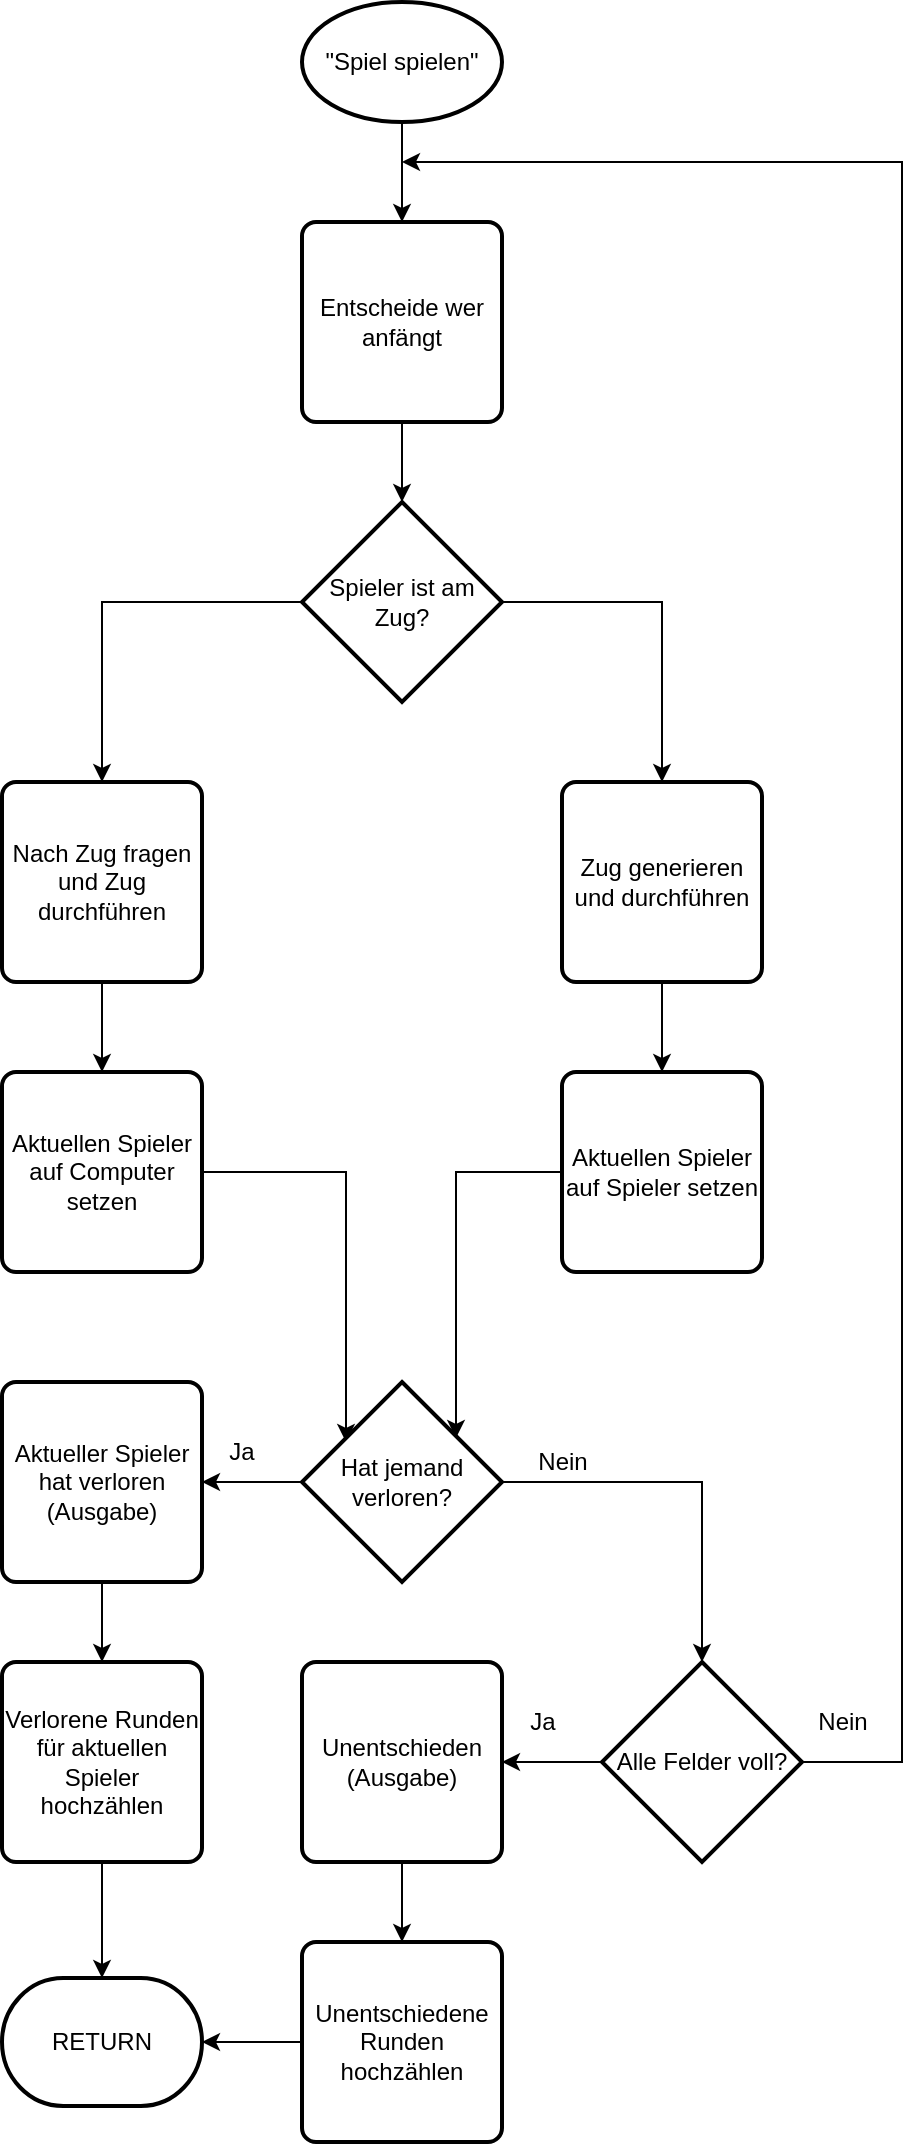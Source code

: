 <mxfile version="18.0.8" type="device"><diagram id="mBw73I11wRecYh2NMWaE" name="Page-1"><mxGraphModel dx="870" dy="534" grid="1" gridSize="10" guides="1" tooltips="1" connect="1" arrows="1" fold="1" page="1" pageScale="1" pageWidth="827" pageHeight="1169" math="0" shadow="0"><root><mxCell id="0"/><mxCell id="1" parent="0"/><mxCell id="qyjeyJuCGYt8Lhc6B8-B-10" value="" style="edgeStyle=orthogonalEdgeStyle;rounded=0;orthogonalLoop=1;jettySize=auto;html=1;" edge="1" parent="1" source="qyjeyJuCGYt8Lhc6B8-B-1" target="qyjeyJuCGYt8Lhc6B8-B-2"><mxGeometry relative="1" as="geometry"/></mxCell><mxCell id="qyjeyJuCGYt8Lhc6B8-B-1" value="&quot;Spiel spielen&quot;" style="strokeWidth=2;html=1;shape=mxgraph.flowchart.start_1;whiteSpace=wrap;" vertex="1" parent="1"><mxGeometry x="230" y="50" width="100" height="60" as="geometry"/></mxCell><mxCell id="qyjeyJuCGYt8Lhc6B8-B-9" style="edgeStyle=orthogonalEdgeStyle;rounded=0;orthogonalLoop=1;jettySize=auto;html=1;entryX=0.5;entryY=0;entryDx=0;entryDy=0;entryPerimeter=0;" edge="1" parent="1" source="qyjeyJuCGYt8Lhc6B8-B-2" target="qyjeyJuCGYt8Lhc6B8-B-4"><mxGeometry relative="1" as="geometry"/></mxCell><mxCell id="qyjeyJuCGYt8Lhc6B8-B-2" value="Entscheide wer anfängt" style="rounded=1;whiteSpace=wrap;html=1;absoluteArcSize=1;arcSize=14;strokeWidth=2;" vertex="1" parent="1"><mxGeometry x="230" y="160" width="100" height="100" as="geometry"/></mxCell><mxCell id="qyjeyJuCGYt8Lhc6B8-B-7" style="edgeStyle=orthogonalEdgeStyle;rounded=0;orthogonalLoop=1;jettySize=auto;html=1;entryX=0.5;entryY=0;entryDx=0;entryDy=0;" edge="1" parent="1" source="qyjeyJuCGYt8Lhc6B8-B-4" target="qyjeyJuCGYt8Lhc6B8-B-5"><mxGeometry relative="1" as="geometry"/></mxCell><mxCell id="qyjeyJuCGYt8Lhc6B8-B-8" style="edgeStyle=orthogonalEdgeStyle;rounded=0;orthogonalLoop=1;jettySize=auto;html=1;entryX=0.5;entryY=0;entryDx=0;entryDy=0;" edge="1" parent="1" source="qyjeyJuCGYt8Lhc6B8-B-4" target="qyjeyJuCGYt8Lhc6B8-B-6"><mxGeometry relative="1" as="geometry"/></mxCell><mxCell id="qyjeyJuCGYt8Lhc6B8-B-4" value="Spieler ist am Zug?" style="strokeWidth=2;html=1;shape=mxgraph.flowchart.decision;whiteSpace=wrap;" vertex="1" parent="1"><mxGeometry x="230" y="300" width="100" height="100" as="geometry"/></mxCell><mxCell id="qyjeyJuCGYt8Lhc6B8-B-13" value="" style="edgeStyle=orthogonalEdgeStyle;rounded=0;orthogonalLoop=1;jettySize=auto;html=1;" edge="1" parent="1" source="qyjeyJuCGYt8Lhc6B8-B-5" target="qyjeyJuCGYt8Lhc6B8-B-12"><mxGeometry relative="1" as="geometry"/></mxCell><mxCell id="qyjeyJuCGYt8Lhc6B8-B-5" value="Nach Zug fragen und Zug durchführen" style="rounded=1;whiteSpace=wrap;html=1;absoluteArcSize=1;arcSize=14;strokeWidth=2;" vertex="1" parent="1"><mxGeometry x="80" y="440" width="100" height="100" as="geometry"/></mxCell><mxCell id="qyjeyJuCGYt8Lhc6B8-B-15" value="" style="edgeStyle=orthogonalEdgeStyle;rounded=0;orthogonalLoop=1;jettySize=auto;html=1;" edge="1" parent="1" source="qyjeyJuCGYt8Lhc6B8-B-6" target="qyjeyJuCGYt8Lhc6B8-B-14"><mxGeometry relative="1" as="geometry"/></mxCell><mxCell id="qyjeyJuCGYt8Lhc6B8-B-6" value="Zug generieren und durchführen" style="rounded=1;whiteSpace=wrap;html=1;absoluteArcSize=1;arcSize=14;strokeWidth=2;" vertex="1" parent="1"><mxGeometry x="360" y="440" width="100" height="100" as="geometry"/></mxCell><mxCell id="qyjeyJuCGYt8Lhc6B8-B-19" style="edgeStyle=orthogonalEdgeStyle;rounded=0;orthogonalLoop=1;jettySize=auto;html=1;entryX=0.22;entryY=0.3;entryDx=0;entryDy=0;entryPerimeter=0;" edge="1" parent="1" source="qyjeyJuCGYt8Lhc6B8-B-12" target="qyjeyJuCGYt8Lhc6B8-B-16"><mxGeometry relative="1" as="geometry"/></mxCell><mxCell id="qyjeyJuCGYt8Lhc6B8-B-12" value="Aktuellen Spieler auf Computer setzen" style="rounded=1;whiteSpace=wrap;html=1;absoluteArcSize=1;arcSize=14;strokeWidth=2;" vertex="1" parent="1"><mxGeometry x="80" y="585" width="100" height="100" as="geometry"/></mxCell><mxCell id="qyjeyJuCGYt8Lhc6B8-B-20" style="edgeStyle=orthogonalEdgeStyle;rounded=0;orthogonalLoop=1;jettySize=auto;html=1;entryX=0.77;entryY=0.28;entryDx=0;entryDy=0;entryPerimeter=0;" edge="1" parent="1" source="qyjeyJuCGYt8Lhc6B8-B-14" target="qyjeyJuCGYt8Lhc6B8-B-16"><mxGeometry relative="1" as="geometry"/></mxCell><mxCell id="qyjeyJuCGYt8Lhc6B8-B-14" value="Aktuellen Spieler auf Spieler setzen" style="rounded=1;whiteSpace=wrap;html=1;absoluteArcSize=1;arcSize=14;strokeWidth=2;" vertex="1" parent="1"><mxGeometry x="360" y="585" width="100" height="100" as="geometry"/></mxCell><mxCell id="qyjeyJuCGYt8Lhc6B8-B-23" style="edgeStyle=orthogonalEdgeStyle;rounded=0;orthogonalLoop=1;jettySize=auto;html=1;entryX=1;entryY=0.5;entryDx=0;entryDy=0;" edge="1" parent="1" source="qyjeyJuCGYt8Lhc6B8-B-16" target="qyjeyJuCGYt8Lhc6B8-B-22"><mxGeometry relative="1" as="geometry"/></mxCell><mxCell id="qyjeyJuCGYt8Lhc6B8-B-27" style="edgeStyle=orthogonalEdgeStyle;rounded=0;orthogonalLoop=1;jettySize=auto;html=1;entryX=0.5;entryY=0;entryDx=0;entryDy=0;entryPerimeter=0;" edge="1" parent="1" source="qyjeyJuCGYt8Lhc6B8-B-16" target="qyjeyJuCGYt8Lhc6B8-B-25"><mxGeometry relative="1" as="geometry"/></mxCell><mxCell id="qyjeyJuCGYt8Lhc6B8-B-16" value="Hat jemand verloren?" style="strokeWidth=2;html=1;shape=mxgraph.flowchart.decision;whiteSpace=wrap;" vertex="1" parent="1"><mxGeometry x="230" y="740" width="100" height="100" as="geometry"/></mxCell><mxCell id="qyjeyJuCGYt8Lhc6B8-B-43" style="edgeStyle=orthogonalEdgeStyle;curved=0;rounded=1;sketch=0;orthogonalLoop=1;jettySize=auto;html=1;" edge="1" parent="1" source="qyjeyJuCGYt8Lhc6B8-B-22" target="qyjeyJuCGYt8Lhc6B8-B-42"><mxGeometry relative="1" as="geometry"/></mxCell><mxCell id="qyjeyJuCGYt8Lhc6B8-B-22" value="&lt;div&gt;Aktueller Spieler hat verloren&lt;/div&gt;&lt;div&gt;(Ausgabe)&lt;br&gt;&lt;/div&gt;" style="rounded=1;whiteSpace=wrap;html=1;absoluteArcSize=1;arcSize=14;strokeWidth=2;" vertex="1" parent="1"><mxGeometry x="80" y="740" width="100" height="100" as="geometry"/></mxCell><mxCell id="qyjeyJuCGYt8Lhc6B8-B-29" style="edgeStyle=orthogonalEdgeStyle;rounded=0;orthogonalLoop=1;jettySize=auto;html=1;entryX=1;entryY=0.5;entryDx=0;entryDy=0;" edge="1" parent="1" source="qyjeyJuCGYt8Lhc6B8-B-25" target="qyjeyJuCGYt8Lhc6B8-B-24"><mxGeometry relative="1" as="geometry"/></mxCell><mxCell id="qyjeyJuCGYt8Lhc6B8-B-38" style="edgeStyle=orthogonalEdgeStyle;rounded=0;orthogonalLoop=1;jettySize=auto;html=1;" edge="1" parent="1" source="qyjeyJuCGYt8Lhc6B8-B-25"><mxGeometry relative="1" as="geometry"><mxPoint x="280" y="130" as="targetPoint"/><Array as="points"><mxPoint x="530" y="930"/><mxPoint x="530" y="130"/></Array></mxGeometry></mxCell><mxCell id="qyjeyJuCGYt8Lhc6B8-B-25" value="Alle Felder voll?" style="strokeWidth=2;html=1;shape=mxgraph.flowchart.decision;whiteSpace=wrap;" vertex="1" parent="1"><mxGeometry x="380" y="880" width="100" height="100" as="geometry"/></mxCell><mxCell id="qyjeyJuCGYt8Lhc6B8-B-45" value="" style="edgeStyle=orthogonalEdgeStyle;curved=0;rounded=1;sketch=0;orthogonalLoop=1;jettySize=auto;html=1;" edge="1" parent="1" source="qyjeyJuCGYt8Lhc6B8-B-24" target="qyjeyJuCGYt8Lhc6B8-B-44"><mxGeometry relative="1" as="geometry"/></mxCell><mxCell id="qyjeyJuCGYt8Lhc6B8-B-24" value="Unentschieden (Ausgabe)" style="rounded=1;whiteSpace=wrap;html=1;absoluteArcSize=1;arcSize=14;strokeWidth=2;" vertex="1" parent="1"><mxGeometry x="230" y="880" width="100" height="100" as="geometry"/></mxCell><mxCell id="qyjeyJuCGYt8Lhc6B8-B-32" value="&lt;div&gt;RETURN&lt;/div&gt;" style="strokeWidth=2;html=1;shape=mxgraph.flowchart.terminator;whiteSpace=wrap;" vertex="1" parent="1"><mxGeometry x="80" y="1038" width="100" height="64" as="geometry"/></mxCell><mxCell id="qyjeyJuCGYt8Lhc6B8-B-35" value="Ja" style="text;html=1;strokeColor=none;fillColor=none;align=center;verticalAlign=middle;whiteSpace=wrap;rounded=0;" vertex="1" parent="1"><mxGeometry x="170" y="760" width="60" height="30" as="geometry"/></mxCell><mxCell id="qyjeyJuCGYt8Lhc6B8-B-36" value="Nein" style="text;html=1;align=center;verticalAlign=middle;resizable=0;points=[];autosize=1;strokeColor=none;fillColor=none;" vertex="1" parent="1"><mxGeometry x="340" y="770" width="40" height="20" as="geometry"/></mxCell><mxCell id="qyjeyJuCGYt8Lhc6B8-B-37" value="Ja" style="text;html=1;align=center;verticalAlign=middle;resizable=0;points=[];autosize=1;strokeColor=none;fillColor=none;" vertex="1" parent="1"><mxGeometry x="335" y="900" width="30" height="20" as="geometry"/></mxCell><mxCell id="qyjeyJuCGYt8Lhc6B8-B-39" value="Nein" style="text;html=1;align=center;verticalAlign=middle;resizable=0;points=[];autosize=1;strokeColor=none;fillColor=none;" vertex="1" parent="1"><mxGeometry x="480" y="900" width="40" height="20" as="geometry"/></mxCell><mxCell id="qyjeyJuCGYt8Lhc6B8-B-47" style="edgeStyle=orthogonalEdgeStyle;curved=0;rounded=1;sketch=0;orthogonalLoop=1;jettySize=auto;html=1;entryX=0.5;entryY=0;entryDx=0;entryDy=0;entryPerimeter=0;" edge="1" parent="1" source="qyjeyJuCGYt8Lhc6B8-B-42" target="qyjeyJuCGYt8Lhc6B8-B-32"><mxGeometry relative="1" as="geometry"/></mxCell><mxCell id="qyjeyJuCGYt8Lhc6B8-B-42" value="Verlorene Runden für aktuellen Spieler hochzählen" style="rounded=1;whiteSpace=wrap;html=1;absoluteArcSize=1;arcSize=14;strokeWidth=2;sketch=0;" vertex="1" parent="1"><mxGeometry x="80" y="880" width="100" height="100" as="geometry"/></mxCell><mxCell id="qyjeyJuCGYt8Lhc6B8-B-46" style="edgeStyle=orthogonalEdgeStyle;curved=0;rounded=1;sketch=0;orthogonalLoop=1;jettySize=auto;html=1;entryX=1;entryY=0.5;entryDx=0;entryDy=0;entryPerimeter=0;" edge="1" parent="1" source="qyjeyJuCGYt8Lhc6B8-B-44" target="qyjeyJuCGYt8Lhc6B8-B-32"><mxGeometry relative="1" as="geometry"/></mxCell><mxCell id="qyjeyJuCGYt8Lhc6B8-B-44" value="Unentschiedene Runden hochzählen" style="rounded=1;whiteSpace=wrap;html=1;absoluteArcSize=1;arcSize=14;strokeWidth=2;sketch=0;" vertex="1" parent="1"><mxGeometry x="230" y="1020" width="100" height="100" as="geometry"/></mxCell></root></mxGraphModel></diagram></mxfile>